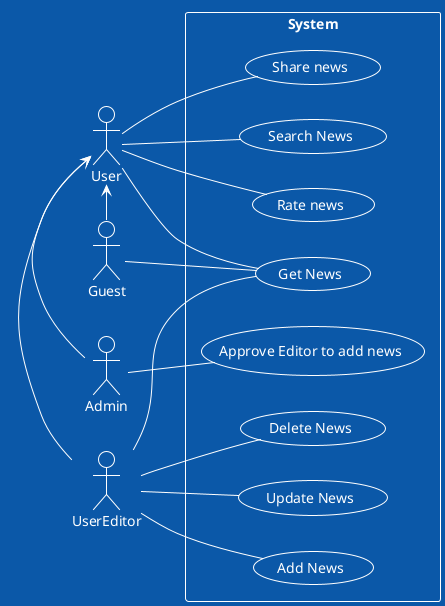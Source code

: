 @startuml UseCase
!theme amiga
left to right direction
skinparam packageStyle rect


actor  User as U
actor UserEditor as UE
actor Admin as A
actor  Guest as G


rectangle System { 

 usecase "Add News" as  addN
 usecase "Delete News" as deleteN 
 usecase "Update News" as updateN 
 usecase "Get News" as getN
 usecase "Search News" as searc
 usecase "Approve Editor to add news" as appr
 usecase "Rate news" as rate
 usecase "Share news" as share

 G--getN
 U--share
 U--rate
 U--getN
 U--searc
 UE--getN
 UE--updateN
 UE-addN
 UE--deleteN
 A--appr

  U<-A
  U<-UE
  U<-G
 
}

@enduml